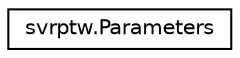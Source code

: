digraph "Graphical Class Hierarchy"
{
  edge [fontname="Helvetica",fontsize="10",labelfontname="Helvetica",labelfontsize="10"];
  node [fontname="Helvetica",fontsize="10",shape=record];
  rankdir="LR";
  Node1 [label="svrptw.Parameters",height=0.2,width=0.4,color="black", fillcolor="white", style="filled",URL="$classsvrptw_1_1_parameters.html"];
}
